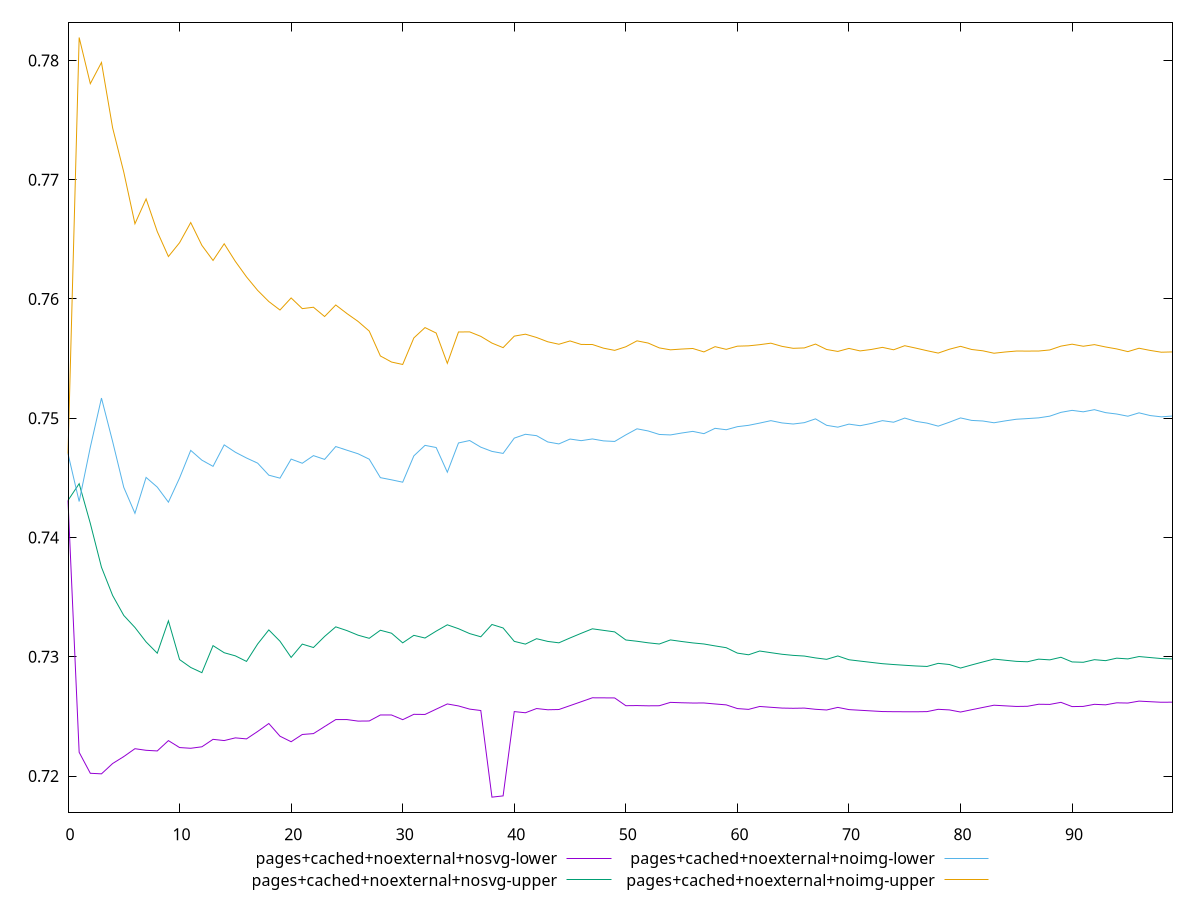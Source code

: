 reset

$pagesCachedNoexternalNosvgLower <<EOF
0 0.7431099333946388
1 0.72198888453563
2 0.7202316527658401
3 0.7201847556115948
4 0.7210507433801326
5 0.721634207612104
6 0.7222930457521684
7 0.7221583837606947
8 0.7221043424663307
9 0.7229705653782245
10 0.7223887159149809
11 0.7223282846512831
12 0.7224526373835615
13 0.7230771370703571
14 0.7229745221407171
15 0.723201084493821
16 0.7231151194014511
17 0.723739193761816
18 0.7244058971318025
19 0.7233411989399327
20 0.7228763331615851
21 0.7234854919654441
22 0.7235587051649097
23 0.724150203776235
24 0.7247344527684303
25 0.7247351456490934
26 0.7246069695535527
27 0.724616720630209
28 0.7251206787615228
29 0.7251180806569133
30 0.7247267266578088
31 0.7251756477852355
32 0.7251649059511986
33 0.7256078120743642
34 0.7260446658856349
35 0.7258784804037157
36 0.7256127302026789
37 0.725494465161015
38 0.7182303962221107
39 0.718336319808073
40 0.7254036902645199
41 0.7253062559117018
42 0.7256605081703247
43 0.7255575401210771
44 0.7255784815696613
45 0.725904141482349
46 0.7262314864075011
47 0.7265611059406567
48 0.7265563308091387
49 0.7265485303350994
50 0.7258983613457488
51 0.7259091510894383
52 0.7258883286073811
53 0.7258957528571829
54 0.7261773385699596
55 0.7261454844050429
56 0.726122603343361
57 0.7261266206140493
58 0.7260430552257648
59 0.7259677067772852
60 0.7256568388235456
61 0.7255899554199394
62 0.7258343001498426
63 0.7257655163868211
64 0.7256994835823065
65 0.7256806987023632
66 0.7256975953537114
67 0.7255969872575853
68 0.7255395725448469
69 0.7257563124993486
70 0.7255700086559814
71 0.7255155244251469
72 0.7254613211123716
73 0.7254077789496255
74 0.7253959170863301
75 0.7253905616070732
76 0.7253879891835381
77 0.7254029694971916
78 0.7255950164771758
79 0.7255456297452045
80 0.7253672848114394
81 0.7255611698203659
82 0.7257508728793878
83 0.7259391840439259
84 0.7258862860889065
85 0.7258349820599475
86 0.7258494185548411
87 0.7260201433952169
88 0.7260062120956201
89 0.7261799428368829
90 0.7258233687876039
91 0.7258395002750052
92 0.7260136248777418
93 0.7259712759189921
94 0.7261400404990684
95 0.7261204643289146
96 0.726282440614613
97 0.726233840519119
98 0.726186016643632
99 0.726194949591509
EOF

$pagesCachedNoexternalNosvgUpper <<EOF
0 0.7431099333946388
1 0.7445146109520039
2 0.7411825092806525
3 0.7375082914814337
4 0.735140556174202
5 0.7334645518669033
6 0.7324569309034068
7 0.7312453168170919
8 0.7303004976278156
9 0.7330137816454813
10 0.7297650745627127
11 0.7291044444105621
12 0.7286675964293755
13 0.7309349252542326
14 0.7303399853222226
15 0.7300772948108845
16 0.7296115620951722
17 0.7310733749900294
18 0.732253002473931
19 0.7313059038989101
20 0.7299456893846841
21 0.7310626653425114
22 0.7307757279018603
23 0.7317051050263929
24 0.7325103200655656
25 0.7321963173294477
26 0.731811209962831
27 0.7315489131538264
28 0.7322245423978424
29 0.7319761211329174
30 0.7311671789138947
31 0.73179817231516
32 0.7315725708671657
33 0.7321503674372444
34 0.732681241410459
35 0.7323547714056429
36 0.731944662098668
37 0.7316765614083146
38 0.7327081498581404
39 0.732415301177977
40 0.7312929279165704
41 0.7310622204812667
42 0.7315162334629717
43 0.7312888786427735
44 0.7311703401859451
45 0.7315784730918284
46 0.7319691421755704
47 0.7323457484112608
48 0.7322153534411822
49 0.7320871504856485
50 0.7314083707419794
51 0.73130234276081
52 0.7311718638595898
53 0.7310716486663037
54 0.7314135367890574
55 0.7312821585665216
56 0.7311633760860612
57 0.7310726845172342
58 0.7309119486364262
59 0.7307613924783214
60 0.7303077582353166
61 0.7301682265542795
62 0.7304830832620923
63 0.7303447216821108
64 0.7302108935903511
65 0.7301176046602849
66 0.7300614012062209
67 0.7299046752681962
68 0.7297868176633452
69 0.7300685503115806
70 0.729750296720555
71 0.7296387859440886
72 0.7295289334482024
73 0.7294210828212825
74 0.729350187206005
75 0.7292874974864664
76 0.7292292208491974
77 0.729189715304314
78 0.729448539547106
79 0.7293523066421139
80 0.7290553231928938
81 0.7293160064327451
82 0.7295654780812375
83 0.7298071748861091
84 0.7297104216032894
85 0.729616127137382
86 0.7295823801428817
87 0.7298016301099424
88 0.7297414576341943
89 0.7299589308987127
90 0.7295681217406762
91 0.7295388137031255
92 0.7297567069222854
93 0.729675601188022
94 0.7298841584791079
95 0.7298219441221282
96 0.7300199992357569
97 0.7299349362330728
98 0.7298512601332203
99 0.7298196814971032
EOF

$pagesCachedNoexternalNoimgLower <<EOF
0 0.747027604834135
1 0.7430178748653231
2 0.7475735821814615
3 0.7516914522933016
4 0.7480483745525313
5 0.7442019908967487
6 0.7420285589851071
7 0.7450393485494691
8 0.7442274544725624
9 0.7429642577504272
10 0.7449922217897664
11 0.7473063304319811
12 0.7464860397525823
13 0.7459662501507128
14 0.7477682691012743
15 0.7471513035848352
16 0.7466670358121875
17 0.7462340392806016
18 0.7452270336517506
19 0.7449776308171717
20 0.7465751937290128
21 0.7462268074650674
22 0.7468665726034505
23 0.7465506862165114
24 0.7476282876659641
25 0.7473215185958781
26 0.7470213228786662
27 0.7465680559668628
28 0.7450200548788546
29 0.7448368302228902
30 0.7446386342094169
31 0.7468467339918595
32 0.7477274569961206
33 0.7475464550178893
34 0.7454760141403776
35 0.7479275713147137
36 0.7481326560272743
37 0.7475759161134657
38 0.7472213426384354
39 0.7470517080244412
40 0.7483333189213122
41 0.748656043035802
42 0.7485391898869718
43 0.7480129748567019
44 0.7478482764233735
45 0.7482564921622321
46 0.7481212720762305
47 0.7482657044671723
48 0.748102719680778
49 0.7480553657455442
50 0.748606035226757
51 0.7491150623080907
52 0.7489353841619842
53 0.7486412706776744
54 0.748601003588744
55 0.7487607475848769
56 0.7488996958630469
57 0.7487083959021511
58 0.7491551277227264
59 0.7490359489882886
60 0.7492943997565652
61 0.7494066403047979
62 0.749594684974819
63 0.7497986655797761
64 0.7496075249539952
65 0.7495174603014513
66 0.7496301042989231
67 0.7499486051043229
68 0.7494071730637017
69 0.7492536349923975
70 0.7495080387186966
71 0.7493752397349915
72 0.7495630015123673
73 0.7497993289394208
74 0.7496676551485674
75 0.7500143162737262
76 0.7497407407371605
77 0.7495922849960482
78 0.7493383822542083
79 0.7496670857103019
80 0.7500277838018653
81 0.7498190319199927
82 0.7497701550173497
83 0.7496218200895497
84 0.7497783559487295
85 0.7499164555465544
86 0.7499728753331278
87 0.7500333710654741
88 0.7501755475562714
89 0.7504945275445856
90 0.7506619018445722
91 0.7505393351966657
92 0.7507195084148915
93 0.7504714567507839
94 0.7503548139424275
95 0.7501708429672753
96 0.7504538433588306
97 0.7502264576606129
98 0.7501181492596802
99 0.750187657522506
EOF

$pagesCachedNoexternalNoimgUpper <<EOF
0 0.747027604834135
1 0.7819264195763249
2 0.7780547156102233
3 0.779833141658397
4 0.774348435637255
5 0.7706333545177547
6 0.7663066724355078
7 0.7683907452227627
8 0.7656536005373573
9 0.7635606573344216
10 0.7647183890683871
11 0.7664105738158746
12 0.7644956235394935
13 0.7632299958903163
14 0.7646306914087108
15 0.7631511599574798
16 0.7618532568550266
17 0.7607186522952306
18 0.7597843615578679
19 0.7590746670635596
20 0.760087609809514
21 0.7591920878442314
22 0.7593082736782282
23 0.7585300527879935
24 0.759498461684621
25 0.758778869375679
26 0.7581184056009813
27 0.7573093165148237
28 0.7552220554442048
29 0.7547129200967034
30 0.7545095299832454
31 0.7567355187385397
32 0.7576022239695971
33 0.7571450685150617
34 0.7546026625535924
35 0.7572333159908488
36 0.757242345841513
37 0.7568661532743325
38 0.7563028468826752
39 0.7559197507196873
40 0.7568860018776844
41 0.7570487504906804
42 0.7567718203512293
43 0.7564127228077917
44 0.7562054559249386
45 0.7564826034774457
46 0.7561880350270564
47 0.7561840210332453
48 0.755876117480098
49 0.7556918576692033
50 0.7559940560392491
51 0.75649031562367
52 0.7563050583934322
53 0.7558991900554297
54 0.7557375482477349
55 0.7558026045853471
56 0.7558503191380297
57 0.7555631808746927
58 0.7560026749321211
59 0.7557781590176446
60 0.7560443563462985
61 0.7560718460707196
62 0.7561694067678171
63 0.7562951287343032
64 0.7560285834928816
65 0.7558641534101368
66 0.7558970111505308
67 0.7562194658785337
68 0.7557652991536075
69 0.7556028970881394
70 0.7558564154872788
71 0.7556460020715838
72 0.7557676833011011
73 0.7559435802798641
74 0.7557409758432115
75 0.7560824447572373
76 0.7558795504846462
77 0.7556637971667622
78 0.7554646021443054
79 0.7557863990673853
80 0.7560308610993377
81 0.7557657012645838
82 0.7556551442623081
83 0.7554514203384484
84 0.7555548888178799
85 0.7556350622545175
86 0.7556322496039027
87 0.75563552015477
88 0.7557276101396068
89 0.756047523948244
90 0.7562104245178207
91 0.7560376301060551
92 0.7561734108895589
93 0.7559774096769226
94 0.7558130914399811
95 0.755587308593964
96 0.755870659363088
97 0.7556871131158239
98 0.7555371363049712
99 0.7555622735818638
EOF

set key outside below
set xrange [0:99]
set yrange [0.7169564757550264:0.7832003400434092]
set trange [0.7169564757550264:0.7832003400434092]
set terminal svg size 640, 560 enhanced background rgb 'white'
set output "report_00008_2021-01-22T20:58:29.167/meta/scoreEstimate/comparison/sorted/7_vs_8.svg"

plot $pagesCachedNoexternalNosvgLower title "pages+cached+noexternal+nosvg-lower" with line, \
     $pagesCachedNoexternalNosvgUpper title "pages+cached+noexternal+nosvg-upper" with line, \
     $pagesCachedNoexternalNoimgLower title "pages+cached+noexternal+noimg-lower" with line, \
     $pagesCachedNoexternalNoimgUpper title "pages+cached+noexternal+noimg-upper" with line

reset
